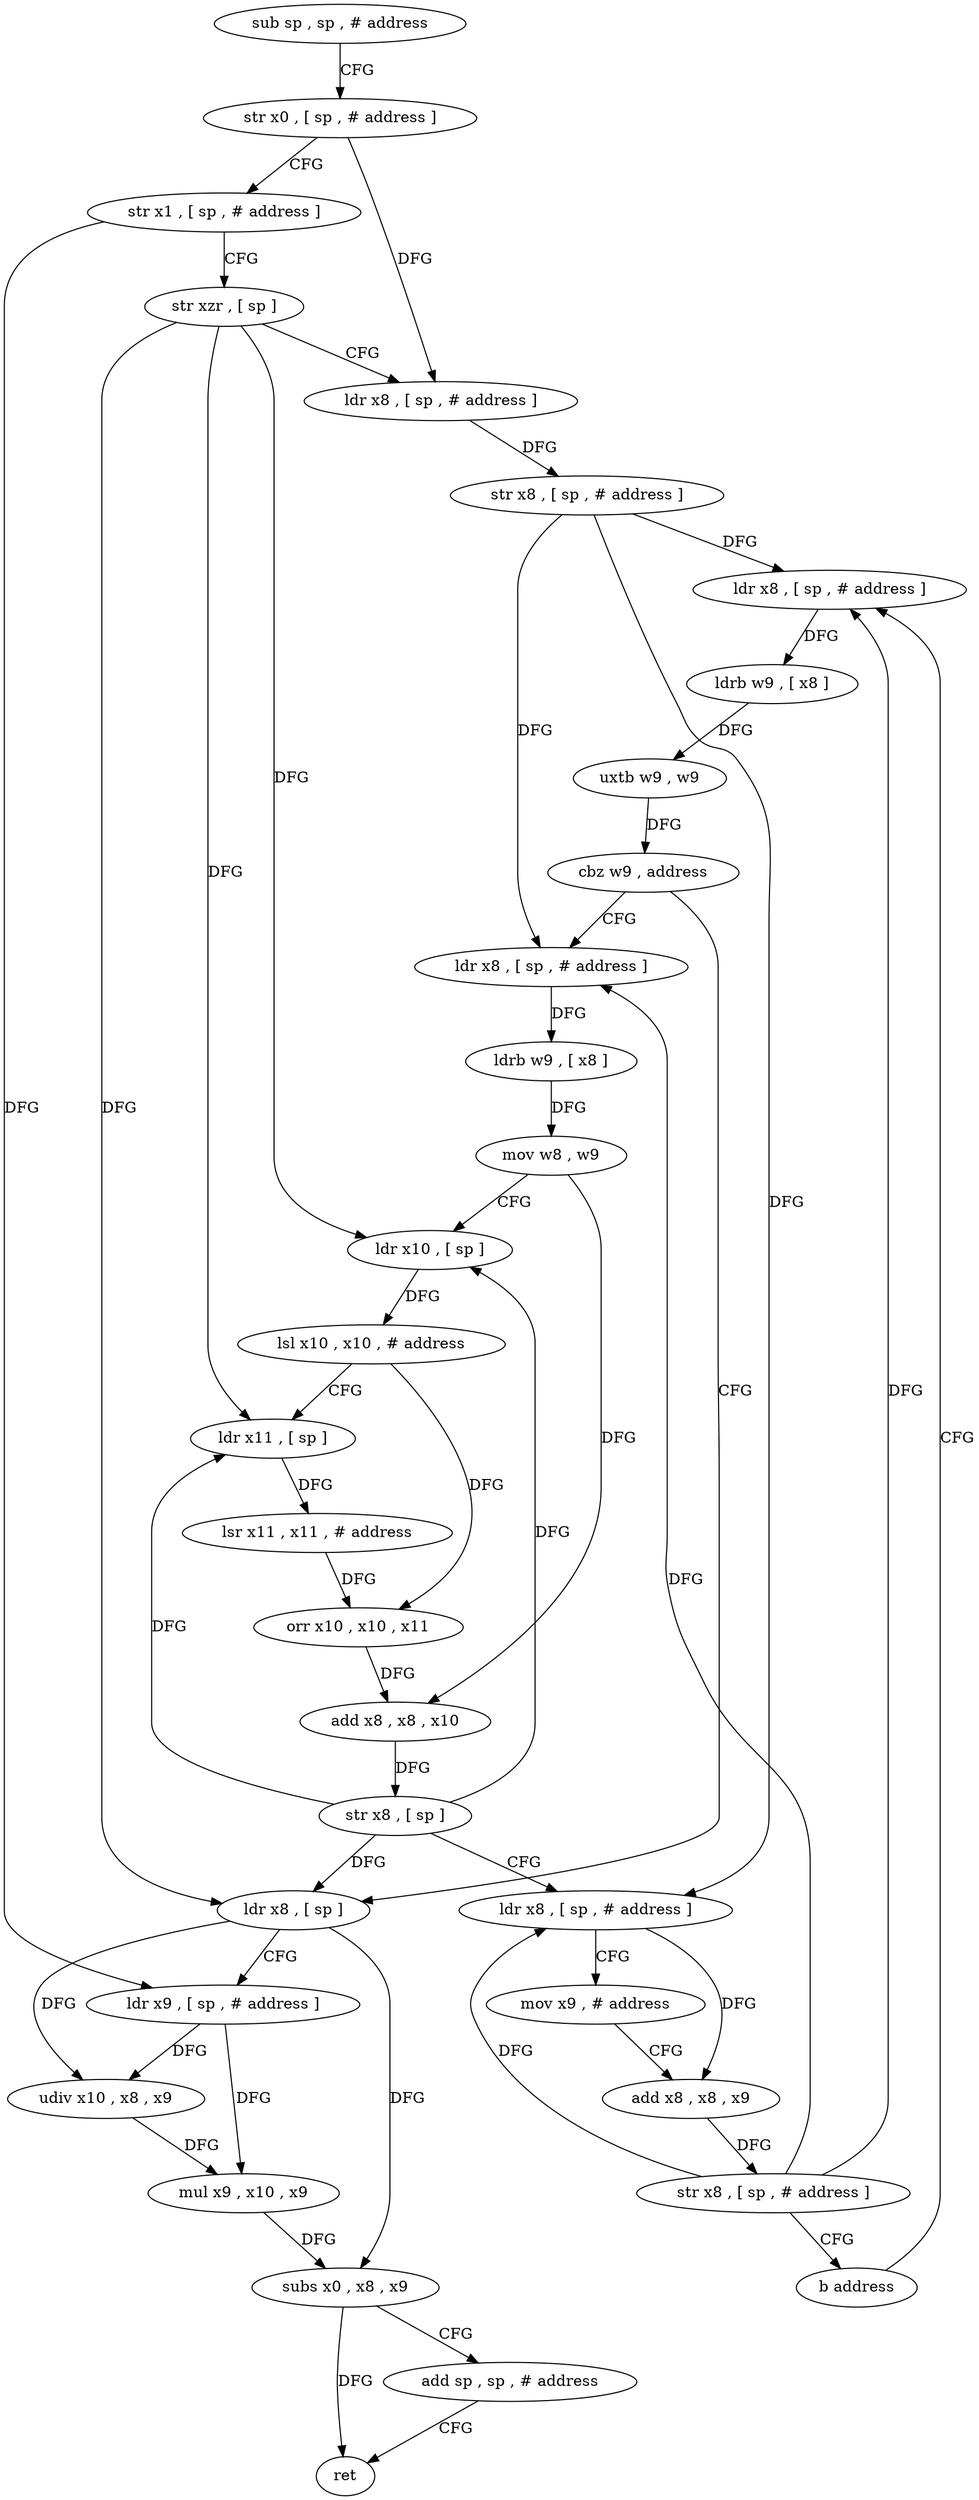 digraph "func" {
"4317752" [label = "sub sp , sp , # address" ]
"4317756" [label = "str x0 , [ sp , # address ]" ]
"4317760" [label = "str x1 , [ sp , # address ]" ]
"4317764" [label = "str xzr , [ sp ]" ]
"4317768" [label = "ldr x8 , [ sp , # address ]" ]
"4317772" [label = "str x8 , [ sp , # address ]" ]
"4317776" [label = "ldr x8 , [ sp , # address ]" ]
"4317852" [label = "ldr x8 , [ sp ]" ]
"4317856" [label = "ldr x9 , [ sp , # address ]" ]
"4317860" [label = "udiv x10 , x8 , x9" ]
"4317864" [label = "mul x9 , x10 , x9" ]
"4317868" [label = "subs x0 , x8 , x9" ]
"4317872" [label = "add sp , sp , # address" ]
"4317876" [label = "ret" ]
"4317792" [label = "ldr x8 , [ sp , # address ]" ]
"4317796" [label = "ldrb w9 , [ x8 ]" ]
"4317800" [label = "mov w8 , w9" ]
"4317804" [label = "ldr x10 , [ sp ]" ]
"4317808" [label = "lsl x10 , x10 , # address" ]
"4317812" [label = "ldr x11 , [ sp ]" ]
"4317816" [label = "lsr x11 , x11 , # address" ]
"4317820" [label = "orr x10 , x10 , x11" ]
"4317824" [label = "add x8 , x8 , x10" ]
"4317828" [label = "str x8 , [ sp ]" ]
"4317832" [label = "ldr x8 , [ sp , # address ]" ]
"4317836" [label = "mov x9 , # address" ]
"4317840" [label = "add x8 , x8 , x9" ]
"4317844" [label = "str x8 , [ sp , # address ]" ]
"4317848" [label = "b address" ]
"4317780" [label = "ldrb w9 , [ x8 ]" ]
"4317784" [label = "uxtb w9 , w9" ]
"4317788" [label = "cbz w9 , address" ]
"4317752" -> "4317756" [ label = "CFG" ]
"4317756" -> "4317760" [ label = "CFG" ]
"4317756" -> "4317768" [ label = "DFG" ]
"4317760" -> "4317764" [ label = "CFG" ]
"4317760" -> "4317856" [ label = "DFG" ]
"4317764" -> "4317768" [ label = "CFG" ]
"4317764" -> "4317852" [ label = "DFG" ]
"4317764" -> "4317804" [ label = "DFG" ]
"4317764" -> "4317812" [ label = "DFG" ]
"4317768" -> "4317772" [ label = "DFG" ]
"4317772" -> "4317776" [ label = "DFG" ]
"4317772" -> "4317792" [ label = "DFG" ]
"4317772" -> "4317832" [ label = "DFG" ]
"4317776" -> "4317780" [ label = "DFG" ]
"4317852" -> "4317856" [ label = "CFG" ]
"4317852" -> "4317860" [ label = "DFG" ]
"4317852" -> "4317868" [ label = "DFG" ]
"4317856" -> "4317860" [ label = "DFG" ]
"4317856" -> "4317864" [ label = "DFG" ]
"4317860" -> "4317864" [ label = "DFG" ]
"4317864" -> "4317868" [ label = "DFG" ]
"4317868" -> "4317872" [ label = "CFG" ]
"4317868" -> "4317876" [ label = "DFG" ]
"4317872" -> "4317876" [ label = "CFG" ]
"4317792" -> "4317796" [ label = "DFG" ]
"4317796" -> "4317800" [ label = "DFG" ]
"4317800" -> "4317804" [ label = "CFG" ]
"4317800" -> "4317824" [ label = "DFG" ]
"4317804" -> "4317808" [ label = "DFG" ]
"4317808" -> "4317812" [ label = "CFG" ]
"4317808" -> "4317820" [ label = "DFG" ]
"4317812" -> "4317816" [ label = "DFG" ]
"4317816" -> "4317820" [ label = "DFG" ]
"4317820" -> "4317824" [ label = "DFG" ]
"4317824" -> "4317828" [ label = "DFG" ]
"4317828" -> "4317832" [ label = "CFG" ]
"4317828" -> "4317852" [ label = "DFG" ]
"4317828" -> "4317804" [ label = "DFG" ]
"4317828" -> "4317812" [ label = "DFG" ]
"4317832" -> "4317836" [ label = "CFG" ]
"4317832" -> "4317840" [ label = "DFG" ]
"4317836" -> "4317840" [ label = "CFG" ]
"4317840" -> "4317844" [ label = "DFG" ]
"4317844" -> "4317848" [ label = "CFG" ]
"4317844" -> "4317776" [ label = "DFG" ]
"4317844" -> "4317792" [ label = "DFG" ]
"4317844" -> "4317832" [ label = "DFG" ]
"4317848" -> "4317776" [ label = "CFG" ]
"4317780" -> "4317784" [ label = "DFG" ]
"4317784" -> "4317788" [ label = "DFG" ]
"4317788" -> "4317852" [ label = "CFG" ]
"4317788" -> "4317792" [ label = "CFG" ]
}
